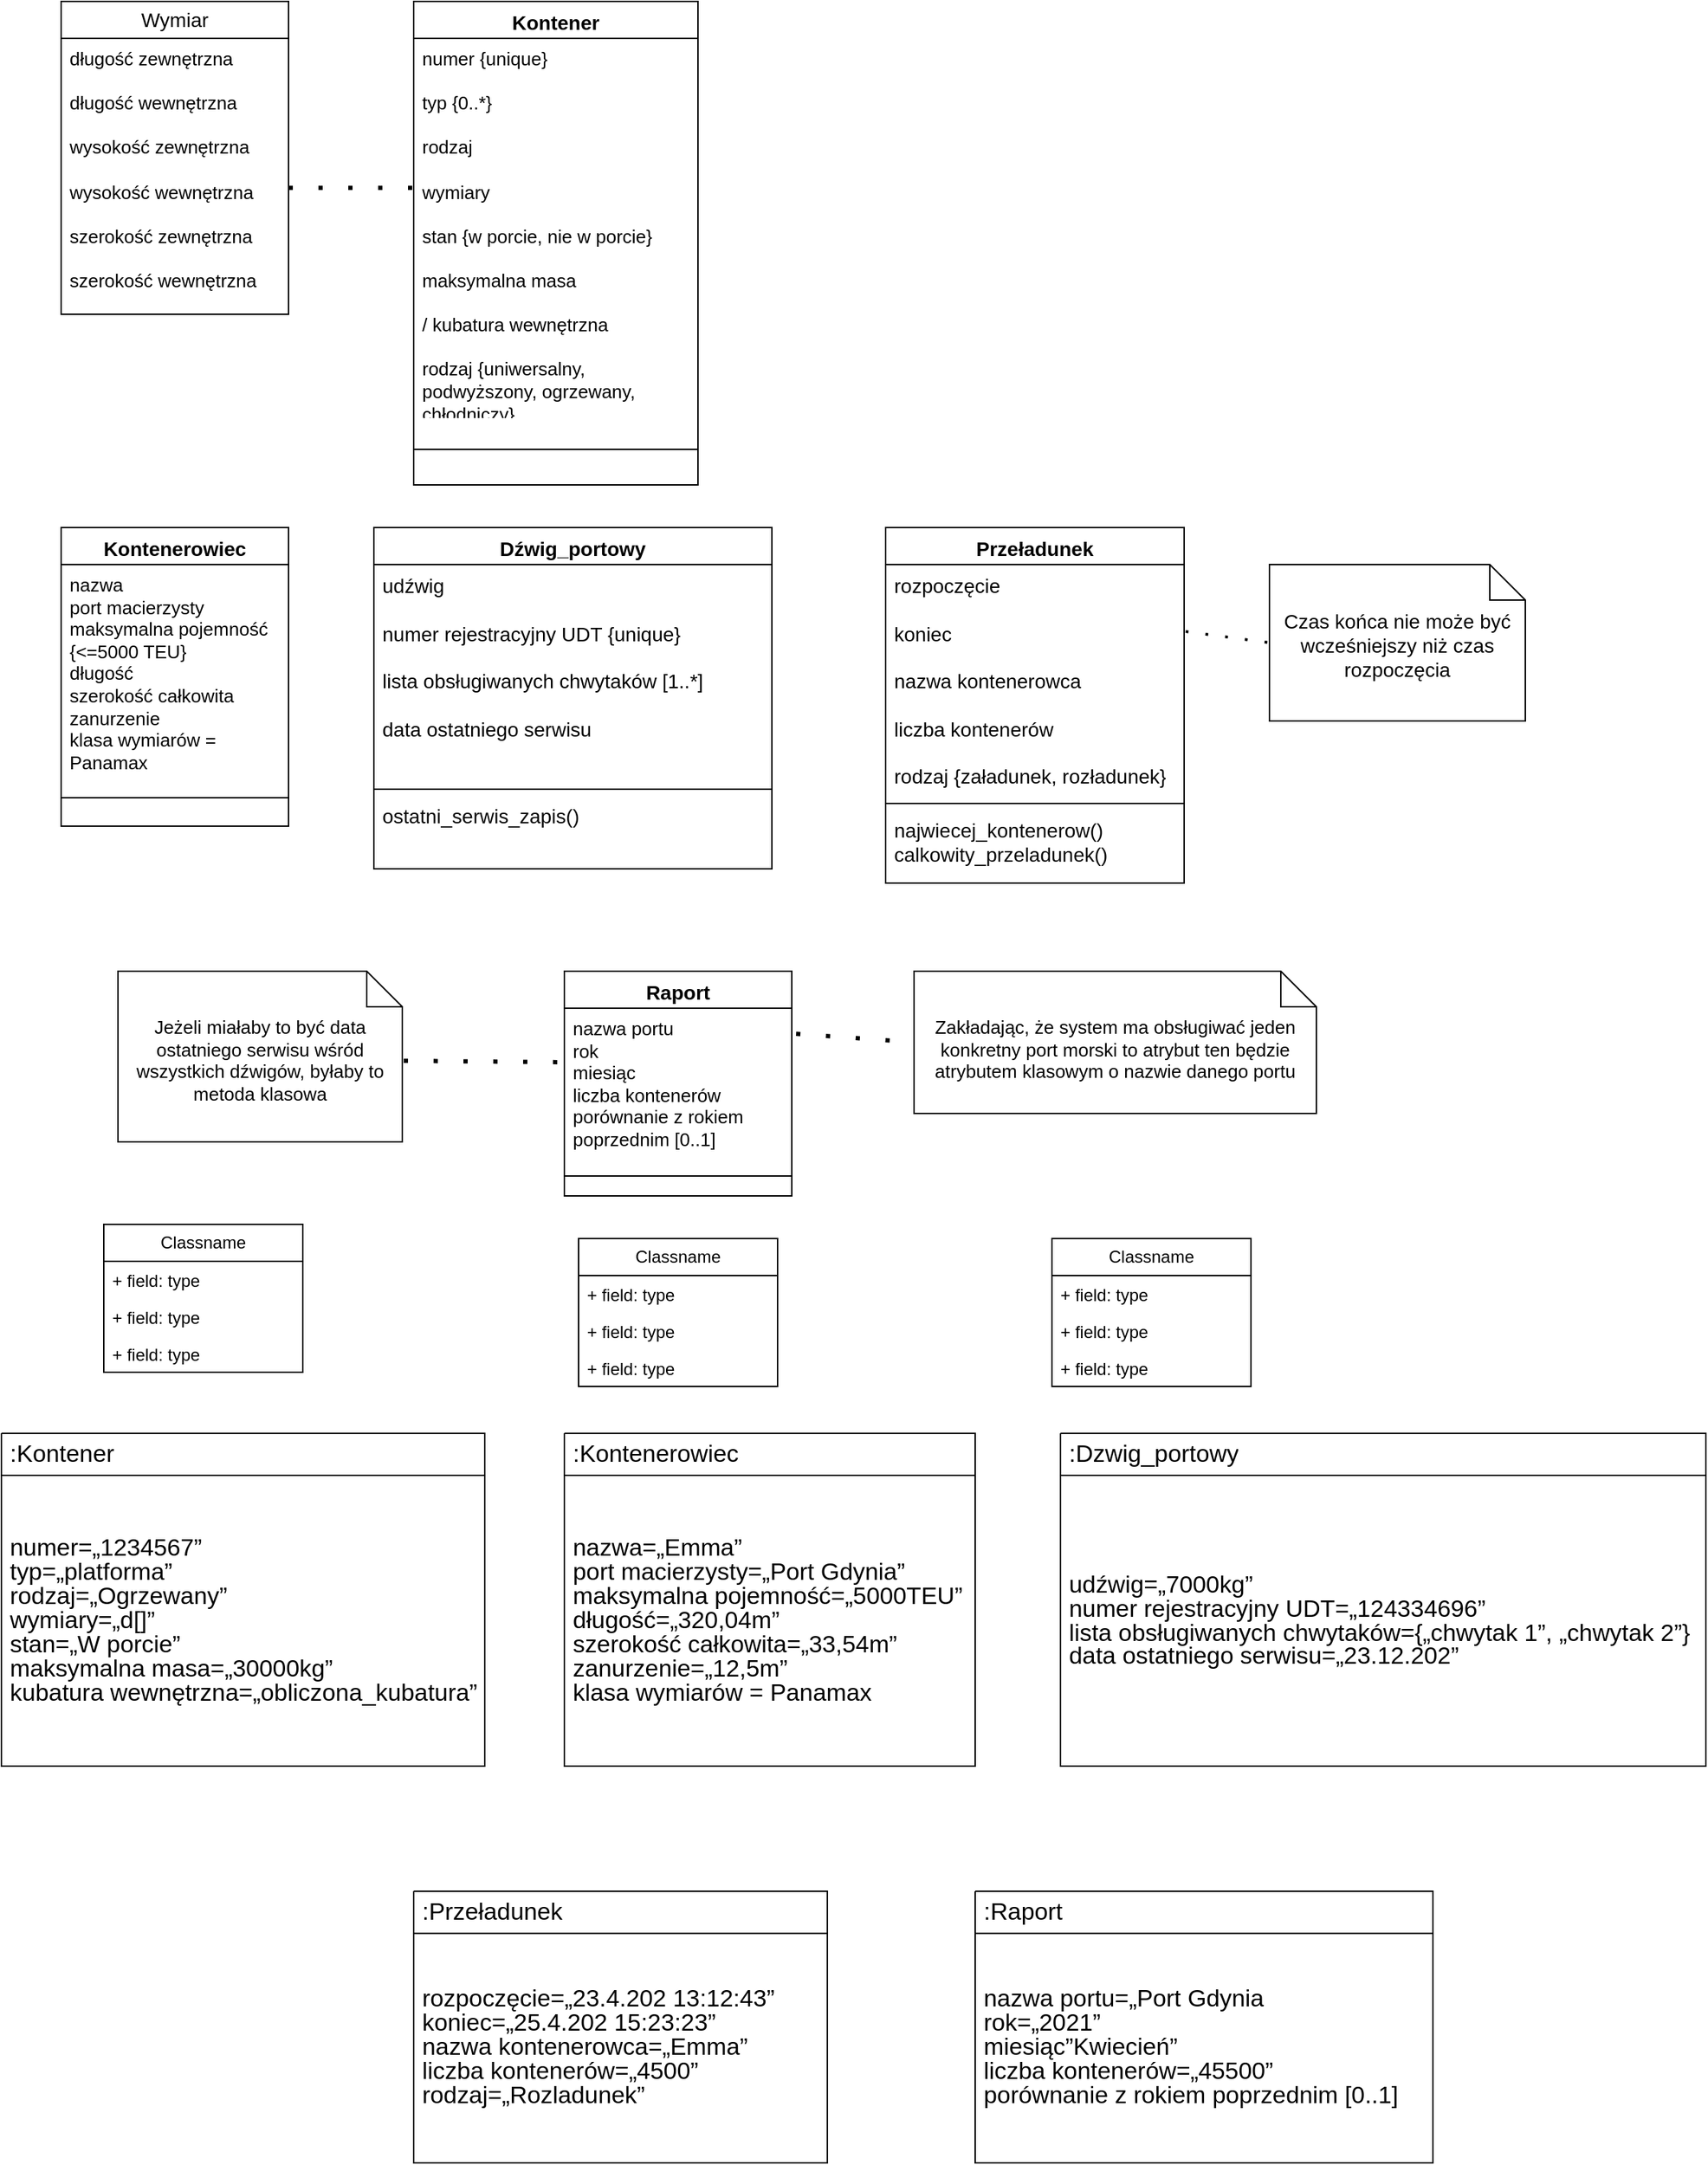 <mxfile version="24.0.7" type="github">
  <diagram name="Page-1" id="b5b7bab2-c9e2-2cf4-8b2a-24fd1a2a6d21">
    <mxGraphModel dx="838" dy="1730" grid="1" gridSize="10" guides="1" tooltips="1" connect="1" arrows="1" fold="1" page="1" pageScale="1" pageWidth="827" pageHeight="1169" background="none" math="0" shadow="0">
      <root>
        <mxCell id="0" />
        <mxCell id="1" parent="0" />
        <UserObject label="" tags="Tło" id="TmnGhftIG_K0yJFdEBpx-35">
          <mxCell style="vsdxID=34;edgeStyle=none;dashed=1;dashPattern=1.00 6.00;startArrow=none;endArrow=none;startSize=5;endSize=5;strokeColor=#000000;spacingTop=0;spacingBottom=0;spacingLeft=0;spacingRight=0;verticalAlign=middle;html=1;labelBackgroundColor=#ffffff;rounded=0;exitX=1.005;exitY=0.287;exitDx=0;exitDy=0;exitPerimeter=0;entryX=0;entryY=0.5;entryDx=0;entryDy=0;entryPerimeter=0;strokeWidth=2;" parent="1" edge="1" target="f64ZwMgdhYQsXgJLThfs-20" source="f64ZwMgdhYQsXgJLThfs-17">
            <mxGeometry relative="1" as="geometry">
              <mxPoint as="offset" />
              <Array as="points" />
              <mxPoint x="1068" y="378.015" as="sourcePoint" />
              <mxPoint x="1130" y="376" as="targetPoint" />
            </mxGeometry>
          </mxCell>
        </UserObject>
        <UserObject label="" tags="Tło" id="TmnGhftIG_K0yJFdEBpx-37">
          <mxCell style="vsdxID=38;edgeStyle=none;dashed=1;dashPattern=1.00 6.00;startArrow=none;endArrow=none;startSize=5;endSize=5;strokeColor=#000000;spacingTop=0;spacingBottom=0;spacingLeft=0;spacingRight=0;verticalAlign=middle;html=1;labelBackgroundColor=#ffffff;rounded=0;exitX=-0.005;exitY=0.398;exitDx=0;exitDy=0;exitPerimeter=0;entryX=1;entryY=0.542;entryDx=0;entryDy=0;strokeWidth=3;entryPerimeter=0;" parent="1" edge="1" target="f64ZwMgdhYQsXgJLThfs-36" source="f64ZwMgdhYQsXgJLThfs-31">
            <mxGeometry relative="1" as="geometry">
              <mxPoint y="-1" as="offset" />
              <Array as="points" />
              <mxPoint x="689" y="186" as="sourcePoint" />
              <mxPoint x="680" y="95" as="targetPoint" />
            </mxGeometry>
          </mxCell>
        </UserObject>
        <UserObject label="" tags="Tło" id="TmnGhftIG_K0yJFdEBpx-40">
          <mxCell style="vsdxID=42;edgeStyle=none;dashed=1;dashPattern=1.00 6.00;startArrow=none;endArrow=none;startSize=5;endSize=5;strokeWidth=3;strokeColor=#000000;spacingTop=0;spacingBottom=0;spacingLeft=0;spacingRight=0;verticalAlign=middle;html=1;labelBackgroundColor=#ffffff;rounded=0;exitX=1.005;exitY=0.525;exitDx=0;exitDy=0;exitPerimeter=0;entryX=-0.019;entryY=0.365;entryDx=0;entryDy=0;entryPerimeter=0;" parent="1" source="f64ZwMgdhYQsXgJLThfs-49" edge="1" target="f64ZwMgdhYQsXgJLThfs-46">
            <mxGeometry relative="1" as="geometry">
              <mxPoint y="-1" as="offset" />
              <Array as="points" />
              <mxPoint x="287" y="674" as="sourcePoint" />
              <mxPoint x="390" y="710" as="targetPoint" />
            </mxGeometry>
          </mxCell>
        </UserObject>
        <UserObject label="" tags="Tło" id="TmnGhftIG_K0yJFdEBpx-43">
          <mxCell style="vsdxID=46;edgeStyle=none;dashed=1;dashPattern=1.00 6.00;startArrow=none;endArrow=none;startSize=5;endSize=5;strokeWidth=3;strokeColor=#000000;spacingTop=0;spacingBottom=0;spacingLeft=0;spacingRight=0;verticalAlign=middle;html=1;labelBackgroundColor=#ffffff;rounded=0;entryX=0;entryY=0.5;entryDx=0;entryDy=0;entryPerimeter=0;exitX=1.019;exitY=0.173;exitDx=0;exitDy=0;exitPerimeter=0;" parent="1" source="f64ZwMgdhYQsXgJLThfs-46" target="f64ZwMgdhYQsXgJLThfs-21" edge="1">
            <mxGeometry relative="1" as="geometry">
              <mxPoint x="-1" y="-1" as="offset" />
              <Array as="points" />
              <mxPoint x="766.2" y="686.8" as="sourcePoint" />
              <mxPoint x="825" y="694" as="targetPoint" />
            </mxGeometry>
          </mxCell>
        </UserObject>
        <UserObject label="" tags="Tło" id="TmnGhftIG_K0yJFdEBpx-44">
          <mxCell style="vsdxID=47;fillColor=none;gradientColor=none;strokeWidth=102;spacingTop=-3;spacingBottom=-3;spacingLeft=-3;spacingRight=-3;points=[];labelBackgroundColor=none;rounded=0;strokeColor=none;html=1;whiteSpace=wrap;" parent="1" vertex="1">
            <mxGeometry x="88" y="957" width="340" height="234" as="geometry" />
          </mxCell>
        </UserObject>
        <mxCell id="TmnGhftIG_K0yJFdEBpx-45" style="vsdxID=48;fillColor=#ffffff;gradientColor=none;shape=stencil(UzV2Ls5ILEhVNTIoLinKz04tz0wpyVA1dlE1MsrMy0gtyiwBslSNXVWNndPyi1LTi/JL81Ig/IJEkEoQKze/DGRCBUSfAUiHkUElMs8NojAnMw9JoaEB2UoNjfTMjHErp0AxiiPweYyAqSS6GEO5AZ7QIF8puiOADEQ0pmXm5EBSAbI8erQDhSBJxtgVAA==);strokeColor=#000000;spacingTop=-3;spacingBottom=-3;spacingLeft=-3;spacingRight=-3;points=[[0,0,0],[0.25,0,0],[0.5,0,0],[0.75,0,0],[1,0,0],[1,0.25,0],[1,0.5,0],[1,0.75,0],[1,1,0],[0.75,1,0],[0.5,1,0],[0.25,1,0],[0,1,0],[0,0.75,0],[0,0.5,0],[0,0.25,0],[0.5,0.5,0]];labelBackgroundColor=none;rounded=0;html=1;whiteSpace=wrap;" parent="TmnGhftIG_K0yJFdEBpx-44" vertex="1">
          <mxGeometry width="340" height="234" as="geometry" />
        </mxCell>
        <mxCell id="TmnGhftIG_K0yJFdEBpx-46" value="&lt;div style=&quot;font-size: 1px&quot;&gt;&lt;font style=&quot;font-size:16.93px;font-family:Helvetica;color:#000000;direction:ltr;letter-spacing:0px;line-height:100%;opacity:1&quot;&gt;:Kontener&lt;br/&gt;&lt;/font&gt;&lt;/div&gt;" style="verticalAlign=middle;align=left;overflow=width;vsdxID=49;fillColor=none;gradientColor=none;shape=stencil(nZBLDoAgDAVP0z3SIyjeg0SURgWD+Lu9EGL8xBW7N828Ji1gOWs5KeBs9s72aqPGa8AKOCejlSMfEqAALFvrVOfsYprEk4xmTKNd44Y99VhscHY8qU7iQOYhFixbvfhXzlZfYgj3hQG+54dReh2KEw==);strokeColor=none;strokeWidth=102;spacingTop=-3;spacingBottom=-3;spacingLeft=-3;spacingRight=-3;points=[[0,0,0],[0.25,0,0],[0.5,0,0],[0.75,0,0],[1,0,0],[1,0.25,0],[1,0.5,0],[1,0.75,0],[1,1,0],[0.75,1,0],[0.5,1,0],[0.25,1,0],[0,1,0],[0,0.75,0],[0,0.5,0],[0,0.25,0],[0.5,0.5,0]];labelBackgroundColor=none;rounded=0;html=1;whiteSpace=wrap;" parent="TmnGhftIG_K0yJFdEBpx-44" vertex="1">
          <mxGeometry x="6" y="4" width="80" height="21" as="geometry" />
        </mxCell>
        <mxCell id="TmnGhftIG_K0yJFdEBpx-47" value="&lt;div style=&quot;font-size: 1px&quot;&gt;&lt;font style=&quot;font-size:16.93px;font-family:Helvetica;color:#000000;direction:ltr;letter-spacing:0px;line-height:100%;opacity:1&quot;&gt;numer=„1234567” &lt;br&gt;typ=„platforma” &lt;br&gt;rodzaj=„Ogrzewany” &lt;br&gt;wymiary=„d[]” &lt;br&gt;stan=„W porcie” &lt;br&gt;maksymalna masa=„30000kg” &lt;br&gt;kubatura wewnętrzna=„obliczona_kubatura”&lt;br&gt;&lt;/font&gt;&lt;/div&gt;" style="verticalAlign=middle;align=left;overflow=width;vsdxID=50;fillColor=none;gradientColor=none;shape=stencil(nZBLDoAgDAVP0z3SIyjeg0SURgWD+Lu9EGL8xBW7N828Ji1gOWs5KeBs9s72aqPGa8AKOCejlSMfEqAALFvrVOfsYprEk4xmTKNd44Y99VhscHY8qU7iQOYhFixbvfhXzlZfYgj3hQG+54dReh2KEw==);strokeColor=none;strokeWidth=102;spacingTop=-3;spacingBottom=-3;spacingLeft=-3;spacingRight=-3;points=[[0,0,0],[0.25,0,0],[0.5,0,0],[0.75,0,0],[1,0,0],[1,0.25,0],[1,0.5,0],[1,0.75,0],[1,1,0],[0.75,1,0],[0.5,1,0],[0.25,1,0],[0,1,0],[0,0.75,0],[0,0.5,0],[0,0.25,0],[0.5,0.5,0]];labelBackgroundColor=none;rounded=0;html=1;whiteSpace=wrap;" parent="TmnGhftIG_K0yJFdEBpx-44" vertex="1">
          <mxGeometry x="6" y="58" width="338" height="148" as="geometry" />
        </mxCell>
        <UserObject label="" tags="Tło" id="TmnGhftIG_K0yJFdEBpx-48">
          <mxCell style="vsdxID=51;fillColor=none;gradientColor=none;strokeWidth=102;spacingTop=-3;spacingBottom=-3;spacingLeft=-3;spacingRight=-3;points=[];labelBackgroundColor=none;rounded=0;strokeColor=none;html=1;whiteSpace=wrap;" parent="1" vertex="1">
            <mxGeometry x="484" y="957" width="289" height="234" as="geometry" />
          </mxCell>
        </UserObject>
        <mxCell id="TmnGhftIG_K0yJFdEBpx-49" style="vsdxID=52;fillColor=#ffffff;gradientColor=none;shape=stencil(UzV2Ls5ILEhVNTIoLinKz04tz0wpyVA1dlE1MsrMy0gtyiwBslSNXVWNndPyi1LTi/JL81Ig/IJEkEoQKze/DGRCBUSfAUiHkUElMs8NojAnMw9JoaEB2UoNjfTMjHErp0AxiiPweYyAqSS6GEO5AZ7QIF8puiOADEQ0pmXm5EBSAbI8erQDhSBJxtgVAA==);strokeColor=#000000;spacingTop=-3;spacingBottom=-3;spacingLeft=-3;spacingRight=-3;points=[[0,0,0],[0.25,0,0],[0.5,0,0],[0.75,0,0],[1,0,0],[1,0.25,0],[1,0.5,0],[1,0.75,0],[1,1,0],[0.75,1,0],[0.5,1,0],[0.25,1,0],[0,1,0],[0,0.75,0],[0,0.5,0],[0,0.25,0],[0.5,0.5,0]];labelBackgroundColor=none;rounded=0;html=1;whiteSpace=wrap;" parent="TmnGhftIG_K0yJFdEBpx-48" vertex="1">
          <mxGeometry width="289" height="234" as="geometry" />
        </mxCell>
        <mxCell id="TmnGhftIG_K0yJFdEBpx-50" value="&lt;div style=&quot;font-size: 1px&quot;&gt;&lt;font style=&quot;font-size:16.93px;font-family:Helvetica;color:#000000;direction:ltr;letter-spacing:0px;line-height:100%;opacity:1&quot;&gt;:Kontenerowiec&lt;br/&gt;&lt;/font&gt;&lt;/div&gt;" style="verticalAlign=middle;align=left;overflow=width;vsdxID=53;fillColor=none;gradientColor=none;shape=stencil(nZBLDoAgDAVP0z3SIyjeg0SURgWD+Lu9EGL8xBW7N828Ji1gOWs5KeBs9s72aqPGa8AKOCejlSMfEqAALFvrVOfsYprEk4xmTKNd44Y99VhscHY8qU7iQOYhFixbvfhXzlZfYgj3hQG+54dReh2KEw==);strokeColor=none;strokeWidth=102;spacingTop=-3;spacingBottom=-3;spacingLeft=-3;spacingRight=-3;points=[[0,0,0],[0.25,0,0],[0.5,0,0],[0.75,0,0],[1,0,0],[1,0.25,0],[1,0.5,0],[1,0.75,0],[1,1,0],[0.75,1,0],[0.5,1,0],[0.25,1,0],[0,1,0],[0,0.75,0],[0,0.5,0],[0,0.25,0],[0.5,0.5,0]];labelBackgroundColor=none;rounded=0;html=1;whiteSpace=wrap;" parent="TmnGhftIG_K0yJFdEBpx-48" vertex="1">
          <mxGeometry x="6" y="4" width="123" height="21" as="geometry" />
        </mxCell>
        <mxCell id="TmnGhftIG_K0yJFdEBpx-51" value="&lt;div style=&quot;font-size: 1px&quot;&gt;&lt;font style=&quot;font-size:16.93px;font-family:Helvetica;color:#000000;direction:ltr;letter-spacing:0px;line-height:100%;opacity:1&quot;&gt;nazwa=„Emma” &lt;br&gt;port macierzysty=„Port Gdynia” &lt;br&gt;maksymalna pojemność=„5000TEU” &lt;br&gt;długość=„320,04m” &lt;br&gt;szerokość całkowita=„33,54m” &lt;br&gt;zanurzenie=„12,5m” &lt;br&gt;klasa wymiarów = Panamax&lt;br&gt;&lt;/font&gt;&lt;/div&gt;" style="verticalAlign=middle;align=left;overflow=width;vsdxID=54;fillColor=none;gradientColor=none;shape=stencil(nZBLDoAgDAVP0z3SIyjeg0SURgWD+Lu9EGL8xBW7N828Ji1gOWs5KeBs9s72aqPGa8AKOCejlSMfEqAALFvrVOfsYprEk4xmTKNd44Y99VhscHY8qU7iQOYhFixbvfhXzlZfYgj3hQG+54dReh2KEw==);strokeColor=none;strokeWidth=102;spacingTop=-3;spacingBottom=-3;spacingLeft=-3;spacingRight=-3;points=[[0,0,0],[0.25,0,0],[0.5,0,0],[0.75,0,0],[1,0,0],[1,0.25,0],[1,0.5,0],[1,0.75,0],[1,1,0],[0.75,1,0],[0.5,1,0],[0.25,1,0],[0,1,0],[0,0.75,0],[0,0.5,0],[0,0.25,0],[0.5,0.5,0]];labelBackgroundColor=none;rounded=0;html=1;whiteSpace=wrap;" parent="TmnGhftIG_K0yJFdEBpx-48" vertex="1">
          <mxGeometry x="6" y="58" width="281" height="148" as="geometry" />
        </mxCell>
        <UserObject label="" tags="Tło" id="TmnGhftIG_K0yJFdEBpx-52">
          <mxCell style="vsdxID=55;fillColor=none;gradientColor=none;strokeWidth=102;spacingTop=-3;spacingBottom=-3;spacingLeft=-3;spacingRight=-3;points=[];labelBackgroundColor=none;rounded=0;strokeColor=none;html=1;whiteSpace=wrap;" parent="1" vertex="1">
            <mxGeometry x="833" y="957" width="454" height="234" as="geometry" />
          </mxCell>
        </UserObject>
        <mxCell id="TmnGhftIG_K0yJFdEBpx-53" style="vsdxID=56;fillColor=#ffffff;gradientColor=none;shape=stencil(UzV2Ls5ILEhVNTIoLinKz04tz0wpyVA1dlE1MsrMy0gtyiwBslSNXVWNndPyi1LTi/JL81Ig/IJEkEoQKze/DGRCBUSfAUiHkUElMs8NojAnMw9JoaEB2UoNjfTMjHErp0AxiiPweYyAqSS6GEO5AZ7QIF8puiOADEQ0pmXm5EBSAbI8erQDhSBJxtgVAA==);strokeColor=#000000;spacingTop=-3;spacingBottom=-3;spacingLeft=-3;spacingRight=-3;points=[[0,0,0],[0.25,0,0],[0.5,0,0],[0.75,0,0],[1,0,0],[1,0.25,0],[1,0.5,0],[1,0.75,0],[1,1,0],[0.75,1,0],[0.5,1,0],[0.25,1,0],[0,1,0],[0,0.75,0],[0,0.5,0],[0,0.25,0],[0.5,0.5,0]];labelBackgroundColor=none;rounded=0;html=1;whiteSpace=wrap;" parent="TmnGhftIG_K0yJFdEBpx-52" vertex="1">
          <mxGeometry width="454" height="234" as="geometry" />
        </mxCell>
        <mxCell id="TmnGhftIG_K0yJFdEBpx-54" value="&lt;div style=&quot;font-size: 1px&quot;&gt;&lt;font style=&quot;font-size:16.93px;font-family:Helvetica;color:#000000;direction:ltr;letter-spacing:0px;line-height:100%;opacity:1&quot;&gt;:Dzwig_portowy&lt;br/&gt;&lt;/font&gt;&lt;/div&gt;" style="verticalAlign=middle;align=left;overflow=width;vsdxID=57;fillColor=none;gradientColor=none;shape=stencil(nZBLDoAgDAVP0z3SIyjeg0SURgWD+Lu9EGL8xBW7N828Ji1gOWs5KeBs9s72aqPGa8AKOCejlSMfEqAALFvrVOfsYprEk4xmTKNd44Y99VhscHY8qU7iQOYhFixbvfhXzlZfYgj3hQG+54dReh2KEw==);strokeColor=none;strokeWidth=102;spacingTop=-3;spacingBottom=-3;spacingLeft=-3;spacingRight=-3;points=[[0,0,0],[0.25,0,0],[0.5,0,0],[0.75,0,0],[1,0,0],[1,0.25,0],[1,0.5,0],[1,0.75,0],[1,1,0],[0.75,1,0],[0.5,1,0],[0.25,1,0],[0,1,0],[0,0.75,0],[0,0.5,0],[0,0.25,0],[0.5,0.5,0]];labelBackgroundColor=none;rounded=0;html=1;whiteSpace=wrap;" parent="TmnGhftIG_K0yJFdEBpx-52" vertex="1">
          <mxGeometry x="6" y="4" width="119" height="21" as="geometry" />
        </mxCell>
        <mxCell id="TmnGhftIG_K0yJFdEBpx-55" value="&lt;div style=&quot;font-size: 1px&quot;&gt;&lt;font style=&quot;font-size:16.93px;font-family:Helvetica;color:#000000;direction:ltr;letter-spacing:0px;line-height:100%;opacity:1&quot;&gt;udźwig=„7000kg” &lt;br&gt;numer rejestracyjny UDT=„124334696” &lt;br&gt;lista obsługiwanych chwytaków={„chwytak 1”, „chwytak 2”} &lt;br&gt;data ostatniego serwisu=„23.12.202”&lt;br&gt;&lt;/font&gt;&lt;/div&gt;" style="verticalAlign=middle;align=left;overflow=width;vsdxID=58;fillColor=none;gradientColor=none;shape=stencil(nZBLDoAgDAVP0z3SIyjeg0SURgWD+Lu9EGL8xBW7N828Ji1gOWs5KeBs9s72aqPGa8AKOCejlSMfEqAALFvrVOfsYprEk4xmTKNd44Y99VhscHY8qU7iQOYhFixbvfhXzlZfYgj3hQG+54dReh2KEw==);strokeColor=none;strokeWidth=102;spacingTop=-3;spacingBottom=-3;spacingLeft=-3;spacingRight=-3;points=[[0,0,0],[0.25,0,0],[0.5,0,0],[0.75,0,0],[1,0,0],[1,0.25,0],[1,0.5,0],[1,0.75,0],[1,1,0],[0.75,1,0],[0.5,1,0],[0.25,1,0],[0,1,0],[0,0.75,0],[0,0.5,0],[0,0.25,0],[0.5,0.5,0]];labelBackgroundColor=none;rounded=0;html=1;whiteSpace=wrap;" parent="TmnGhftIG_K0yJFdEBpx-52" vertex="1">
          <mxGeometry x="6" y="90" width="442" height="84" as="geometry" />
        </mxCell>
        <UserObject label="" tags="Tło" id="TmnGhftIG_K0yJFdEBpx-56">
          <mxCell style="vsdxID=59;fillColor=none;gradientColor=none;strokeWidth=102;spacingTop=-3;spacingBottom=-3;spacingLeft=-3;spacingRight=-3;points=[];labelBackgroundColor=none;rounded=0;strokeColor=none;html=1;whiteSpace=wrap;" parent="1" vertex="1">
            <mxGeometry x="378" y="1279" width="291" height="191" as="geometry" />
          </mxCell>
        </UserObject>
        <mxCell id="TmnGhftIG_K0yJFdEBpx-57" style="vsdxID=60;fillColor=#ffffff;gradientColor=none;shape=stencil(UzV2Ls5ILEhVNTIoLinKz04tz0wpyVA1dlE1MsrMy0gtyiwBslSNXVWNndPyi1LTi/JL81Ig/IJEkEoQKze/DGRCBUSfAUiHkUElMs8NojAnMw9JoaEB2UoNTfVMDXErp0AxiiPweYyAqSS6GEO5AZ7QIF8puiOADEQ0pmXm5EBSAbI8erQDhSBJxtgVAA==);strokeColor=#000000;spacingTop=-3;spacingBottom=-3;spacingLeft=-3;spacingRight=-3;points=[[0,0,0],[0.25,0,0],[0.5,0,0],[0.75,0,0],[1,0,0],[1,0.25,0],[1,0.5,0],[1,0.75,0],[1,1,0],[0.75,1,0],[0.5,1,0],[0.25,1,0],[0,1,0],[0,0.75,0],[0,0.5,0],[0,0.25,0],[0.5,0.5,0]];labelBackgroundColor=none;rounded=0;html=1;whiteSpace=wrap;" parent="TmnGhftIG_K0yJFdEBpx-56" vertex="1">
          <mxGeometry width="291" height="191" as="geometry" />
        </mxCell>
        <mxCell id="TmnGhftIG_K0yJFdEBpx-58" value="&lt;div style=&quot;font-size: 1px&quot;&gt;&lt;font style=&quot;font-size:16.93px;font-family:Helvetica;color:#000000;direction:ltr;letter-spacing:0px;line-height:100%;opacity:1&quot;&gt;:Przeładunek&lt;br/&gt;&lt;/font&gt;&lt;/div&gt;" style="verticalAlign=middle;align=left;overflow=width;vsdxID=61;fillColor=none;gradientColor=none;shape=stencil(nZBLDoAgDAVP0z3SIyjeg0SURgWD+Lu9EGL8xBW7N828Ji1gOWs5KeBs9s72aqPGa8AKOCejlSMfEqAALFvrVOfsYprEk4xmTKNd44Y99VhscHY8qU7iQOYhFixbvfhXzlZfYgj3hQG+54dReh2KEw==);strokeColor=none;strokeWidth=102;spacingTop=-3;spacingBottom=-3;spacingLeft=-3;spacingRight=-3;points=[[0,0,0],[0.25,0,0],[0.5,0,0],[0.75,0,0],[1,0,0],[1,0.25,0],[1,0.5,0],[1,0.75,0],[1,1,0],[0.75,1,0],[0.5,1,0],[0.25,1,0],[0,1,0],[0,0.75,0],[0,0.5,0],[0,0.25,0],[0.5,0.5,0]];labelBackgroundColor=none;rounded=0;html=1;whiteSpace=wrap;" parent="TmnGhftIG_K0yJFdEBpx-56" vertex="1">
          <mxGeometry x="6" y="4" width="105" height="21" as="geometry" />
        </mxCell>
        <mxCell id="TmnGhftIG_K0yJFdEBpx-59" value="&lt;div style=&quot;font-size: 1px&quot;&gt;&lt;font style=&quot;font-size:16.93px;font-family:Helvetica;color:#000000;direction:ltr;letter-spacing:0px;line-height:100%;opacity:1&quot;&gt;rozpoczęcie=„23.4.202 13:12:43” &lt;br&gt;koniec=„25.4.202 15:23:23” &lt;br&gt;nazwa kontenerowca=„Emma” &lt;br&gt;liczba kontenerów=„4500” &lt;br&gt;rodzaj=„Rozladunek”&lt;br&gt;&lt;/font&gt;&lt;/div&gt;" style="verticalAlign=middle;align=left;overflow=width;vsdxID=62;fillColor=none;gradientColor=none;shape=stencil(nZBLDoAgDAVP0z3SIyjeg0SURgWD+Lu9EGL8xBW7N828Ji1gOWs5KeBs9s72aqPGa8AKOCejlSMfEqAALFvrVOfsYprEk4xmTKNd44Y99VhscHY8qU7iQOYhFixbvfhXzlZfYgj3hQG+54dReh2KEw==);strokeColor=none;strokeWidth=102;spacingTop=-3;spacingBottom=-3;spacingLeft=-3;spacingRight=-3;points=[[0,0,0],[0.25,0,0],[0.5,0,0],[0.75,0,0],[1,0,0],[1,0.25,0],[1,0.5,0],[1,0.75,0],[1,1,0],[0.75,1,0],[0.5,1,0],[0.25,1,0],[0,1,0],[0,0.75,0],[0,0.5,0],[0,0.25,0],[0.5,0.5,0]];labelBackgroundColor=none;rounded=0;html=1;whiteSpace=wrap;" parent="TmnGhftIG_K0yJFdEBpx-56" vertex="1">
          <mxGeometry x="6" y="57" width="280" height="105" as="geometry" />
        </mxCell>
        <UserObject label="" tags="Tło" id="TmnGhftIG_K0yJFdEBpx-60">
          <mxCell style="vsdxID=63;fillColor=none;gradientColor=none;strokeWidth=102;spacingTop=-3;spacingBottom=-3;spacingLeft=-3;spacingRight=-3;points=[];labelBackgroundColor=none;rounded=0;strokeColor=none;html=1;whiteSpace=wrap;" parent="1" vertex="1">
            <mxGeometry x="773" y="1279" width="322" height="191" as="geometry" />
          </mxCell>
        </UserObject>
        <mxCell id="TmnGhftIG_K0yJFdEBpx-61" style="vsdxID=64;fillColor=#ffffff;gradientColor=none;shape=stencil(UzV2Ls5ILEhVNTIoLinKz04tz0wpyVA1dlE1MsrMy0gtyiwBslSNXVWNndPyi1LTi/JL81Ig/IJEkEoQKze/DGRCBUSfAUiHkUElMs8NojAnMw9JoaEB2UoNTfVMDXErp0AxiiPweYyAqSS6GEO5AZ7QIF8puiOADEQ0pmXm5EBSAbI8erQDhSBJxtgVAA==);strokeColor=#000000;spacingTop=-3;spacingBottom=-3;spacingLeft=-3;spacingRight=-3;points=[[0,0,0],[0.25,0,0],[0.5,0,0],[0.75,0,0],[1,0,0],[1,0.25,0],[1,0.5,0],[1,0.75,0],[1,1,0],[0.75,1,0],[0.5,1,0],[0.25,1,0],[0,1,0],[0,0.75,0],[0,0.5,0],[0,0.25,0],[0.5,0.5,0]];labelBackgroundColor=none;rounded=0;html=1;whiteSpace=wrap;" parent="TmnGhftIG_K0yJFdEBpx-60" vertex="1">
          <mxGeometry width="322" height="191" as="geometry" />
        </mxCell>
        <mxCell id="TmnGhftIG_K0yJFdEBpx-62" value="&lt;div style=&quot;font-size: 1px&quot;&gt;&lt;font style=&quot;font-size:16.93px;font-family:Helvetica;color:#000000;direction:ltr;letter-spacing:0px;line-height:100%;opacity:1&quot;&gt;:Raport&lt;br/&gt;&lt;/font&gt;&lt;/div&gt;" style="verticalAlign=middle;align=left;overflow=width;vsdxID=65;fillColor=none;gradientColor=none;shape=stencil(nZBLDoAgDAVP0z3SIyjeg0SURgWD+Lu9EGL8xBW7N828Ji1gOWs5KeBs9s72aqPGa8AKOCejlSMfEqAALFvrVOfsYprEk4xmTKNd44Y99VhscHY8qU7iQOYhFixbvfhXzlZfYgj3hQG+54dReh2KEw==);strokeColor=none;strokeWidth=102;spacingTop=-3;spacingBottom=-3;spacingLeft=-3;spacingRight=-3;points=[[0,0,0],[0.25,0,0],[0.5,0,0],[0.75,0,0],[1,0,0],[1,0.25,0],[1,0.5,0],[1,0.75,0],[1,1,0],[0.75,1,0],[0.5,1,0],[0.25,1,0],[0,1,0],[0,0.75,0],[0,0.5,0],[0,0.25,0],[0.5,0.5,0]];labelBackgroundColor=none;rounded=0;html=1;whiteSpace=wrap;" parent="TmnGhftIG_K0yJFdEBpx-60" vertex="1">
          <mxGeometry x="6" y="4" width="62" height="21" as="geometry" />
        </mxCell>
        <mxCell id="TmnGhftIG_K0yJFdEBpx-63" value="&lt;div style=&quot;font-size: 1px&quot;&gt;&lt;font style=&quot;font-size:16.93px;font-family:Helvetica;color:#000000;direction:ltr;letter-spacing:0px;line-height:100%;opacity:1&quot;&gt;nazwa portu=„Port Gdynia &lt;br&gt;rok=„2021” &lt;br&gt;miesiąc”Kwiecień” &lt;br&gt;liczba kontenerów=„45500” &lt;br&gt;porównanie z rokiem poprzednim [0..1]&lt;br&gt;&lt;/font&gt;&lt;/div&gt;" style="verticalAlign=middle;align=left;overflow=width;vsdxID=66;fillColor=none;gradientColor=none;shape=stencil(nZBLDoAgDAVP0z3SIyjeg0SURgWD+Lu9EGL8xBW7N828Ji1gOWs5KeBs9s72aqPGa8AKOCejlSMfEqAALFvrVOfsYprEk4xmTKNd44Y99VhscHY8qU7iQOYhFixbvfhXzlZfYgj3hQG+54dReh2KEw==);strokeColor=none;strokeWidth=102;spacingTop=-3;spacingBottom=-3;spacingLeft=-3;spacingRight=-3;points=[[0,0,0],[0.25,0,0],[0.5,0,0],[0.75,0,0],[1,0,0],[1,0.25,0],[1,0.5,0],[1,0.75,0],[1,1,0],[0.75,1,0],[0.5,1,0],[0.25,1,0],[0,1,0],[0,0.75,0],[0,0.5,0],[0,0.25,0],[0.5,0.5,0]];labelBackgroundColor=none;rounded=0;html=1;whiteSpace=wrap;" parent="TmnGhftIG_K0yJFdEBpx-60" vertex="1">
          <mxGeometry x="6" y="57" width="300" height="105" as="geometry" />
        </mxCell>
        <mxCell id="TmnGhftIG_K0yJFdEBpx-67" value="&lt;font style=&quot;font-size: 14px;&quot;&gt;Dźwig_portowy&lt;/font&gt;" style="swimlane;fontStyle=1;align=center;verticalAlign=top;childLayout=stackLayout;horizontal=1;startSize=26;horizontalStack=0;resizeParent=1;resizeParentMax=0;resizeLast=0;collapsible=1;marginBottom=0;whiteSpace=wrap;html=1;" parent="1" vertex="1">
          <mxGeometry x="350" y="320" width="280" height="240" as="geometry">
            <mxRectangle x="440" y="310" width="120" height="30" as="alternateBounds" />
          </mxGeometry>
        </mxCell>
        <mxCell id="TmnGhftIG_K0yJFdEBpx-68" value="&lt;font style=&quot;font-size: 14px;&quot;&gt;udźwig&lt;br&gt;&lt;br&gt;numer rejestracyjny UDT {unique}&lt;br&gt;&lt;br&gt;lista obsługiwanych chwytaków [1..*]&lt;br&gt;&lt;br&gt;data ostatniego serwisu&lt;/font&gt;" style="text;strokeColor=none;fillColor=none;align=left;verticalAlign=top;spacingLeft=4;spacingRight=4;overflow=hidden;rotatable=0;points=[[0,0.5],[1,0.5]];portConstraint=eastwest;whiteSpace=wrap;html=1;" parent="TmnGhftIG_K0yJFdEBpx-67" vertex="1">
          <mxGeometry y="26" width="280" height="154" as="geometry" />
        </mxCell>
        <mxCell id="TmnGhftIG_K0yJFdEBpx-69" value="" style="line;strokeWidth=1;fillColor=none;align=left;verticalAlign=middle;spacingTop=-1;spacingLeft=3;spacingRight=3;rotatable=0;labelPosition=right;points=[];portConstraint=eastwest;strokeColor=inherit;" parent="TmnGhftIG_K0yJFdEBpx-67" vertex="1">
          <mxGeometry y="180" width="280" height="8" as="geometry" />
        </mxCell>
        <mxCell id="TmnGhftIG_K0yJFdEBpx-70" value="&lt;span style=&quot;caret-color: rgb(7, 7, 7); color: rgb(7, 7, 7);&quot;&gt;&lt;font style=&quot;font-size: 14px;&quot;&gt;ostatni_serwis_zapis()&lt;/font&gt;&lt;/span&gt;" style="text;strokeColor=none;fillColor=none;align=left;verticalAlign=top;spacingLeft=4;spacingRight=4;overflow=hidden;rotatable=0;points=[[0,0.5],[1,0.5]];portConstraint=eastwest;whiteSpace=wrap;html=1;" parent="TmnGhftIG_K0yJFdEBpx-67" vertex="1">
          <mxGeometry y="188" width="280" height="52" as="geometry" />
        </mxCell>
        <mxCell id="f64ZwMgdhYQsXgJLThfs-16" value="&lt;font style=&quot;font-size: 14px;&quot;&gt;Przeładunek&lt;/font&gt;" style="swimlane;fontStyle=1;align=center;verticalAlign=top;childLayout=stackLayout;horizontal=1;startSize=26;horizontalStack=0;resizeParent=1;resizeParentMax=0;resizeLast=0;collapsible=1;marginBottom=0;whiteSpace=wrap;html=1;" vertex="1" parent="1">
          <mxGeometry x="710" y="320" width="210" height="250" as="geometry" />
        </mxCell>
        <mxCell id="f64ZwMgdhYQsXgJLThfs-17" value="&lt;font style=&quot;font-size: 14px;&quot;&gt;rozpoczęcie&lt;br&gt;&lt;br&gt;koniec&lt;br&gt;&lt;br&gt;nazwa kontenerowca&lt;br&gt;&lt;br&gt;liczba kontenerów&lt;br&gt;&lt;br&gt;rodzaj {załadunek, rozładunek}&lt;/font&gt;" style="text;strokeColor=none;fillColor=none;align=left;verticalAlign=top;spacingLeft=4;spacingRight=4;overflow=hidden;rotatable=0;points=[[0,0.5],[1,0.5]];portConstraint=eastwest;whiteSpace=wrap;html=1;" vertex="1" parent="f64ZwMgdhYQsXgJLThfs-16">
          <mxGeometry y="26" width="210" height="164" as="geometry" />
        </mxCell>
        <mxCell id="f64ZwMgdhYQsXgJLThfs-18" value="" style="line;strokeWidth=1;fillColor=none;align=left;verticalAlign=middle;spacingTop=-1;spacingLeft=3;spacingRight=3;rotatable=0;labelPosition=right;points=[];portConstraint=eastwest;strokeColor=inherit;" vertex="1" parent="f64ZwMgdhYQsXgJLThfs-16">
          <mxGeometry y="190" width="210" height="8" as="geometry" />
        </mxCell>
        <mxCell id="f64ZwMgdhYQsXgJLThfs-19" value="&lt;font style=&quot;font-size: 14px;&quot;&gt;&lt;span style=&quot;caret-color: rgb(7, 7, 7); color: rgb(7, 7, 7);&quot;&gt;najwiecej_kontenerow()&amp;nbsp;&lt;/span&gt;&lt;br style=&quot;caret-color: rgb(7, 7, 7); color: rgb(7, 7, 7);&quot;&gt;&lt;span style=&quot;caret-color: rgb(7, 7, 7); color: rgb(7, 7, 7);&quot;&gt;calkowity_przeladunek()&lt;/span&gt;&lt;/font&gt;" style="text;strokeColor=none;fillColor=none;align=left;verticalAlign=top;spacingLeft=4;spacingRight=4;overflow=hidden;rotatable=0;points=[[0,0.5],[1,0.5]];portConstraint=eastwest;whiteSpace=wrap;html=1;" vertex="1" parent="f64ZwMgdhYQsXgJLThfs-16">
          <mxGeometry y="198" width="210" height="52" as="geometry" />
        </mxCell>
        <mxCell id="f64ZwMgdhYQsXgJLThfs-20" value="&lt;font style=&quot;font-size: 14px;&quot;&gt;Czas końca nie może być wcześniejszy niż czas rozpoczęcia&lt;/font&gt;" style="shape=note2;boundedLbl=1;whiteSpace=wrap;html=1;size=25;verticalAlign=top;align=center;" vertex="1" parent="1">
          <mxGeometry x="980" y="346" width="180" height="110" as="geometry" />
        </mxCell>
        <mxCell id="f64ZwMgdhYQsXgJLThfs-21" value="&lt;font style=&quot;font-size: 13px;&quot;&gt;Zakładając, że system ma obsługiwać jeden konkretny port morski to atrybut ten będzie atrybutem klasowym o nazwie danego portu&lt;/font&gt;" style="shape=note2;boundedLbl=1;whiteSpace=wrap;html=1;size=25;verticalAlign=top;align=center;" vertex="1" parent="1">
          <mxGeometry x="730" y="632" width="283" height="100" as="geometry" />
        </mxCell>
        <mxCell id="f64ZwMgdhYQsXgJLThfs-30" value="&lt;font style=&quot;font-size: 14px;&quot;&gt;Kontener&lt;/font&gt;" style="swimlane;fontStyle=1;align=center;verticalAlign=top;childLayout=stackLayout;horizontal=1;startSize=26;horizontalStack=0;resizeParent=1;resizeParentMax=0;resizeLast=0;collapsible=1;marginBottom=0;whiteSpace=wrap;html=1;" vertex="1" parent="1">
          <mxGeometry x="378" y="-50" width="200" height="340" as="geometry" />
        </mxCell>
        <mxCell id="f64ZwMgdhYQsXgJLThfs-31" value="&lt;font style=&quot;font-size: 13px;&quot;&gt;numer {unique}&lt;br&gt;&lt;br&gt;typ {0..*}&lt;br&gt;&lt;br&gt;rodzaj&lt;br&gt;&lt;br&gt;wymiary&lt;br&gt;&lt;br&gt;stan {w porcie, nie w porcie}&lt;br&gt;&lt;br&gt;maksymalna masa&lt;br&gt;&lt;br&gt;/ kubatura wewnętrzna&lt;/font&gt;&lt;br&gt;&lt;div&gt;&lt;font style=&quot;font-size: 13px;&quot;&gt;&lt;br&gt;&lt;/font&gt;&lt;/div&gt;&lt;div&gt;&lt;font style=&quot;font-size: 13px;&quot;&gt;rodzaj {uniwersalny, podwyższony, ogrzewany, chłodniczy}&lt;/font&gt;&lt;/div&gt;" style="text;strokeColor=none;fillColor=none;align=left;verticalAlign=top;spacingLeft=4;spacingRight=4;overflow=hidden;rotatable=0;points=[[0,0.5],[1,0.5]];portConstraint=eastwest;whiteSpace=wrap;html=1;" vertex="1" parent="f64ZwMgdhYQsXgJLThfs-30">
          <mxGeometry y="26" width="200" height="264" as="geometry" />
        </mxCell>
        <mxCell id="f64ZwMgdhYQsXgJLThfs-32" value="" style="line;strokeWidth=1;fillColor=none;align=left;verticalAlign=middle;spacingTop=-1;spacingLeft=3;spacingRight=3;rotatable=0;labelPosition=right;points=[];portConstraint=eastwest;strokeColor=inherit;" vertex="1" parent="f64ZwMgdhYQsXgJLThfs-30">
          <mxGeometry y="290" width="200" height="50" as="geometry" />
        </mxCell>
        <mxCell id="f64ZwMgdhYQsXgJLThfs-35" value="&lt;font style=&quot;font-size: 14px;&quot;&gt;Wymiar&lt;/font&gt;" style="swimlane;fontStyle=0;childLayout=stackLayout;horizontal=1;startSize=26;fillColor=none;horizontalStack=0;resizeParent=1;resizeParentMax=0;resizeLast=0;collapsible=1;marginBottom=0;whiteSpace=wrap;html=1;" vertex="1" parent="1">
          <mxGeometry x="130" y="-50" width="160" height="220" as="geometry" />
        </mxCell>
        <mxCell id="f64ZwMgdhYQsXgJLThfs-36" value="&lt;font style=&quot;font-size: 13px;&quot;&gt;długość zewnętrzna&lt;br&gt;&lt;br&gt;długość wewnętrzna&lt;br&gt;&lt;br&gt;wysokość zewnętrzna&lt;br&gt;&lt;br&gt;wysokość wewnętrzna&lt;br&gt;&lt;br&gt;szerokość zewnętrzna&lt;br&gt;&lt;br&gt;szerokość wewnętrzna&lt;/font&gt;" style="text;strokeColor=none;fillColor=none;align=left;verticalAlign=top;spacingLeft=4;spacingRight=4;overflow=hidden;rotatable=0;points=[[0,0.5],[1,0.5]];portConstraint=eastwest;whiteSpace=wrap;html=1;" vertex="1" parent="f64ZwMgdhYQsXgJLThfs-35">
          <mxGeometry y="26" width="160" height="194" as="geometry" />
        </mxCell>
        <mxCell id="f64ZwMgdhYQsXgJLThfs-39" value="&lt;span style=&quot;font-size: 14px;&quot;&gt;Kontenerowiec&lt;/span&gt;" style="swimlane;fontStyle=1;align=center;verticalAlign=top;childLayout=stackLayout;horizontal=1;startSize=26;horizontalStack=0;resizeParent=1;resizeParentMax=0;resizeLast=0;collapsible=1;marginBottom=0;whiteSpace=wrap;html=1;" vertex="1" parent="1">
          <mxGeometry x="130" y="320" width="160" height="210" as="geometry" />
        </mxCell>
        <mxCell id="f64ZwMgdhYQsXgJLThfs-40" value="&lt;font style=&quot;font-size: 13px;&quot;&gt;nazwa&amp;nbsp;&lt;br&gt;port macierzysty&amp;nbsp;&lt;br&gt;maksymalna pojemność {&amp;lt;=5000 TEU}&amp;nbsp;&lt;br&gt;długość&amp;nbsp;&lt;br&gt;szerokość całkowita&amp;nbsp;&lt;br&gt;zanurzenie&amp;nbsp;&lt;br&gt;klasa wymiarów = Panamax&lt;/font&gt;" style="text;strokeColor=none;fillColor=none;align=left;verticalAlign=top;spacingLeft=4;spacingRight=4;overflow=hidden;rotatable=0;points=[[0,0.5],[1,0.5]];portConstraint=eastwest;whiteSpace=wrap;html=1;" vertex="1" parent="f64ZwMgdhYQsXgJLThfs-39">
          <mxGeometry y="26" width="160" height="144" as="geometry" />
        </mxCell>
        <mxCell id="f64ZwMgdhYQsXgJLThfs-41" value="" style="line;strokeWidth=1;fillColor=none;align=left;verticalAlign=middle;spacingTop=-1;spacingLeft=3;spacingRight=3;rotatable=0;labelPosition=right;points=[];portConstraint=eastwest;strokeColor=inherit;" vertex="1" parent="f64ZwMgdhYQsXgJLThfs-39">
          <mxGeometry y="170" width="160" height="40" as="geometry" />
        </mxCell>
        <mxCell id="f64ZwMgdhYQsXgJLThfs-45" value="&lt;font style=&quot;font-size: 14px;&quot;&gt;Raport&lt;/font&gt;" style="swimlane;fontStyle=1;align=center;verticalAlign=top;childLayout=stackLayout;horizontal=1;startSize=26;horizontalStack=0;resizeParent=1;resizeParentMax=0;resizeLast=0;collapsible=1;marginBottom=0;whiteSpace=wrap;html=1;" vertex="1" parent="1">
          <mxGeometry x="484" y="632" width="160" height="158" as="geometry" />
        </mxCell>
        <mxCell id="f64ZwMgdhYQsXgJLThfs-46" value="&lt;font style=&quot;font-size: 13px;&quot;&gt;nazwa portu&amp;nbsp;&lt;br&gt;rok&amp;nbsp;&lt;br&gt;miesiąc&amp;nbsp;&lt;br&gt;liczba kontenerów&amp;nbsp;&lt;br&gt;porównanie z rokiem poprzednim [0..1]&lt;/font&gt;" style="text;strokeColor=none;fillColor=none;align=left;verticalAlign=top;spacingLeft=4;spacingRight=4;overflow=hidden;rotatable=0;points=[[0,0.5],[1,0.5]];portConstraint=eastwest;whiteSpace=wrap;html=1;" vertex="1" parent="f64ZwMgdhYQsXgJLThfs-45">
          <mxGeometry y="26" width="160" height="104" as="geometry" />
        </mxCell>
        <mxCell id="f64ZwMgdhYQsXgJLThfs-47" value="" style="line;strokeWidth=1;fillColor=none;align=left;verticalAlign=middle;spacingTop=-1;spacingLeft=3;spacingRight=3;rotatable=0;labelPosition=right;points=[];portConstraint=eastwest;strokeColor=inherit;" vertex="1" parent="f64ZwMgdhYQsXgJLThfs-45">
          <mxGeometry y="130" width="160" height="28" as="geometry" />
        </mxCell>
        <mxCell id="f64ZwMgdhYQsXgJLThfs-49" value="&lt;font style=&quot;font-size: 13px;&quot;&gt;Jeżeli miałaby to być data ostatniego serwisu wśród wszystkich dźwigów, byłaby to metoda klasowa&lt;/font&gt;" style="shape=note2;boundedLbl=1;whiteSpace=wrap;html=1;size=25;verticalAlign=top;align=center;" vertex="1" parent="1">
          <mxGeometry x="170" y="632" width="200" height="120" as="geometry" />
        </mxCell>
        <mxCell id="f64ZwMgdhYQsXgJLThfs-50" value="Classname" style="swimlane;fontStyle=0;childLayout=stackLayout;horizontal=1;startSize=26;fillColor=none;horizontalStack=0;resizeParent=1;resizeParentMax=0;resizeLast=0;collapsible=1;marginBottom=0;whiteSpace=wrap;html=1;" vertex="1" parent="1">
          <mxGeometry x="160" y="810" width="140" height="104" as="geometry" />
        </mxCell>
        <mxCell id="f64ZwMgdhYQsXgJLThfs-51" value="+ field: type" style="text;strokeColor=none;fillColor=none;align=left;verticalAlign=top;spacingLeft=4;spacingRight=4;overflow=hidden;rotatable=0;points=[[0,0.5],[1,0.5]];portConstraint=eastwest;whiteSpace=wrap;html=1;" vertex="1" parent="f64ZwMgdhYQsXgJLThfs-50">
          <mxGeometry y="26" width="140" height="26" as="geometry" />
        </mxCell>
        <mxCell id="f64ZwMgdhYQsXgJLThfs-52" value="+ field: type" style="text;strokeColor=none;fillColor=none;align=left;verticalAlign=top;spacingLeft=4;spacingRight=4;overflow=hidden;rotatable=0;points=[[0,0.5],[1,0.5]];portConstraint=eastwest;whiteSpace=wrap;html=1;" vertex="1" parent="f64ZwMgdhYQsXgJLThfs-50">
          <mxGeometry y="52" width="140" height="26" as="geometry" />
        </mxCell>
        <mxCell id="f64ZwMgdhYQsXgJLThfs-53" value="+ field: type" style="text;strokeColor=none;fillColor=none;align=left;verticalAlign=top;spacingLeft=4;spacingRight=4;overflow=hidden;rotatable=0;points=[[0,0.5],[1,0.5]];portConstraint=eastwest;whiteSpace=wrap;html=1;" vertex="1" parent="f64ZwMgdhYQsXgJLThfs-50">
          <mxGeometry y="78" width="140" height="26" as="geometry" />
        </mxCell>
        <mxCell id="f64ZwMgdhYQsXgJLThfs-54" value="Classname" style="swimlane;fontStyle=0;childLayout=stackLayout;horizontal=1;startSize=26;fillColor=none;horizontalStack=0;resizeParent=1;resizeParentMax=0;resizeLast=0;collapsible=1;marginBottom=0;whiteSpace=wrap;html=1;" vertex="1" parent="1">
          <mxGeometry x="494" y="820" width="140" height="104" as="geometry" />
        </mxCell>
        <mxCell id="f64ZwMgdhYQsXgJLThfs-55" value="+ field: type" style="text;strokeColor=none;fillColor=none;align=left;verticalAlign=top;spacingLeft=4;spacingRight=4;overflow=hidden;rotatable=0;points=[[0,0.5],[1,0.5]];portConstraint=eastwest;whiteSpace=wrap;html=1;" vertex="1" parent="f64ZwMgdhYQsXgJLThfs-54">
          <mxGeometry y="26" width="140" height="26" as="geometry" />
        </mxCell>
        <mxCell id="f64ZwMgdhYQsXgJLThfs-56" value="+ field: type" style="text;strokeColor=none;fillColor=none;align=left;verticalAlign=top;spacingLeft=4;spacingRight=4;overflow=hidden;rotatable=0;points=[[0,0.5],[1,0.5]];portConstraint=eastwest;whiteSpace=wrap;html=1;" vertex="1" parent="f64ZwMgdhYQsXgJLThfs-54">
          <mxGeometry y="52" width="140" height="26" as="geometry" />
        </mxCell>
        <mxCell id="f64ZwMgdhYQsXgJLThfs-57" value="+ field: type" style="text;strokeColor=none;fillColor=none;align=left;verticalAlign=top;spacingLeft=4;spacingRight=4;overflow=hidden;rotatable=0;points=[[0,0.5],[1,0.5]];portConstraint=eastwest;whiteSpace=wrap;html=1;" vertex="1" parent="f64ZwMgdhYQsXgJLThfs-54">
          <mxGeometry y="78" width="140" height="26" as="geometry" />
        </mxCell>
        <mxCell id="f64ZwMgdhYQsXgJLThfs-58" value="Classname" style="swimlane;fontStyle=0;childLayout=stackLayout;horizontal=1;startSize=26;fillColor=none;horizontalStack=0;resizeParent=1;resizeParentMax=0;resizeLast=0;collapsible=1;marginBottom=0;whiteSpace=wrap;html=1;" vertex="1" parent="1">
          <mxGeometry x="827" y="820" width="140" height="104" as="geometry" />
        </mxCell>
        <mxCell id="f64ZwMgdhYQsXgJLThfs-59" value="+ field: type" style="text;strokeColor=none;fillColor=none;align=left;verticalAlign=top;spacingLeft=4;spacingRight=4;overflow=hidden;rotatable=0;points=[[0,0.5],[1,0.5]];portConstraint=eastwest;whiteSpace=wrap;html=1;" vertex="1" parent="f64ZwMgdhYQsXgJLThfs-58">
          <mxGeometry y="26" width="140" height="26" as="geometry" />
        </mxCell>
        <mxCell id="f64ZwMgdhYQsXgJLThfs-60" value="+ field: type" style="text;strokeColor=none;fillColor=none;align=left;verticalAlign=top;spacingLeft=4;spacingRight=4;overflow=hidden;rotatable=0;points=[[0,0.5],[1,0.5]];portConstraint=eastwest;whiteSpace=wrap;html=1;" vertex="1" parent="f64ZwMgdhYQsXgJLThfs-58">
          <mxGeometry y="52" width="140" height="26" as="geometry" />
        </mxCell>
        <mxCell id="f64ZwMgdhYQsXgJLThfs-61" value="+ field: type" style="text;strokeColor=none;fillColor=none;align=left;verticalAlign=top;spacingLeft=4;spacingRight=4;overflow=hidden;rotatable=0;points=[[0,0.5],[1,0.5]];portConstraint=eastwest;whiteSpace=wrap;html=1;" vertex="1" parent="f64ZwMgdhYQsXgJLThfs-58">
          <mxGeometry y="78" width="140" height="26" as="geometry" />
        </mxCell>
      </root>
    </mxGraphModel>
  </diagram>
</mxfile>
